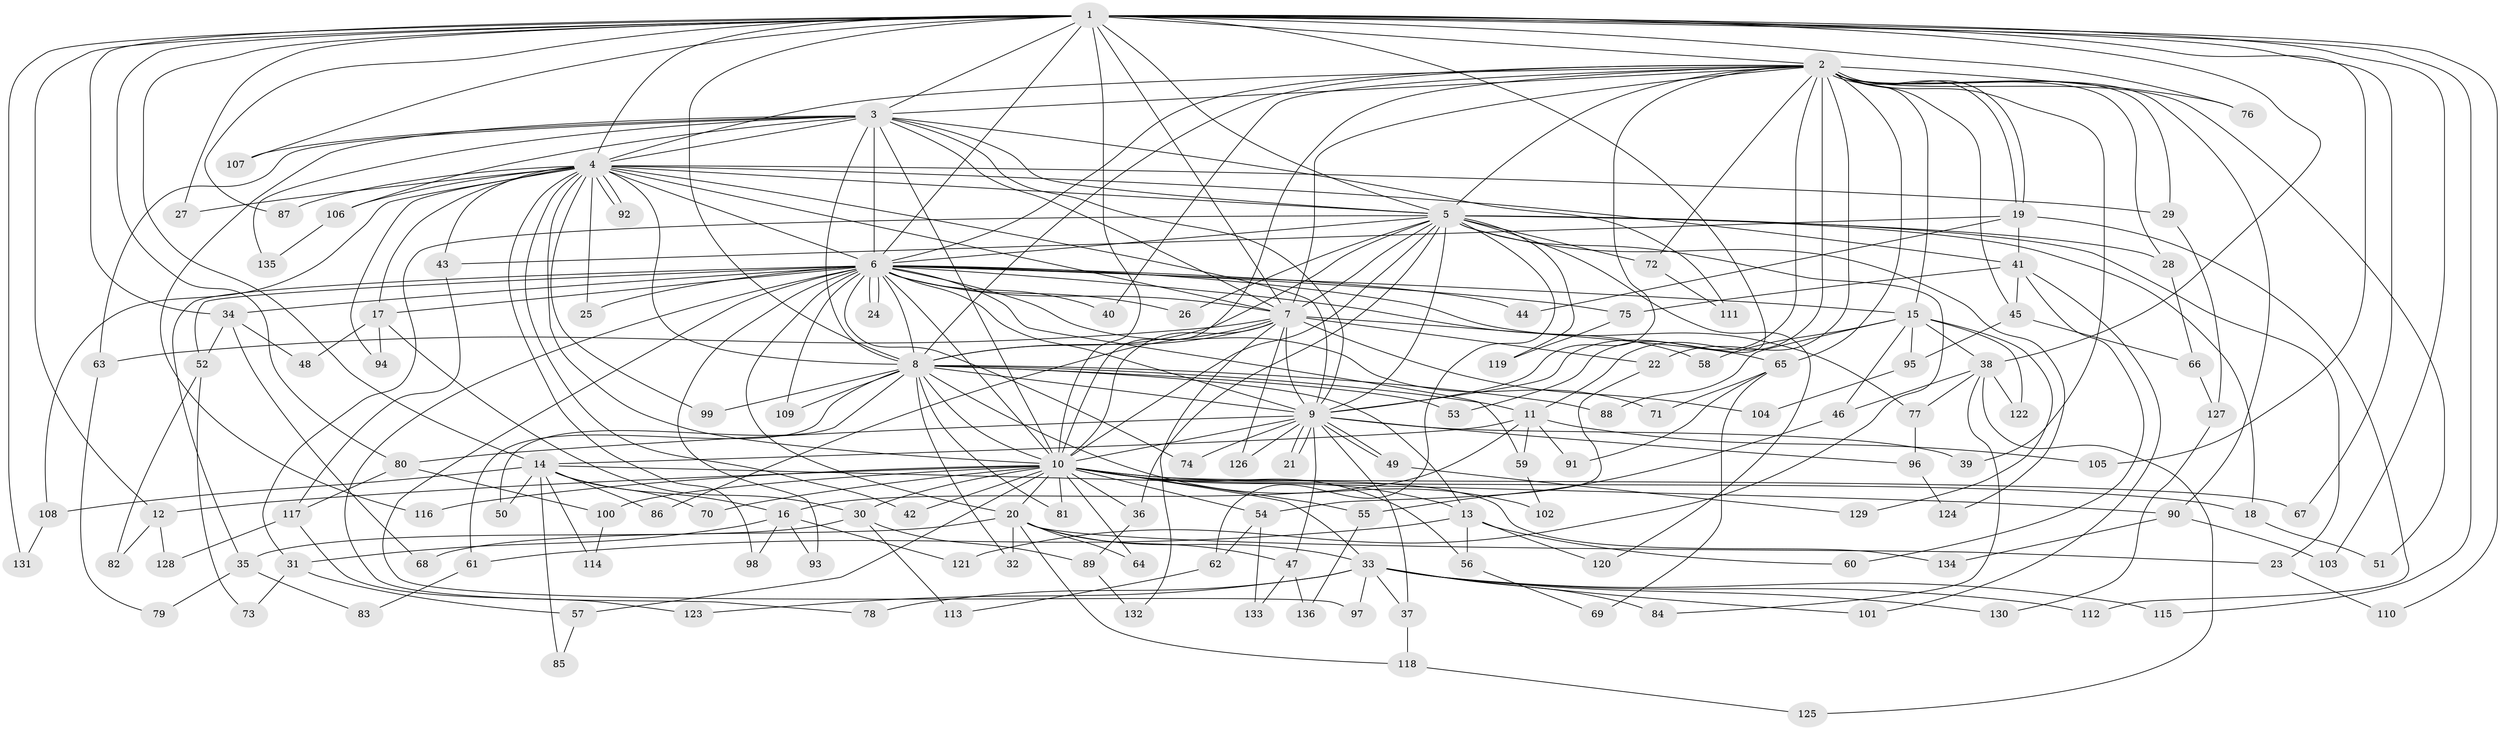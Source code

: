 // coarse degree distribution, {23: 0.01904761904761905, 27: 0.009523809523809525, 14: 0.01904761904761905, 21: 0.009523809523809525, 29: 0.009523809523809525, 16: 0.009523809523809525, 20: 0.009523809523809525, 18: 0.009523809523809525, 26: 0.009523809523809525, 4: 0.0761904761904762, 6: 0.02857142857142857, 12: 0.009523809523809525, 5: 0.06666666666666667, 3: 0.2, 9: 0.009523809523809525, 2: 0.4857142857142857, 11: 0.009523809523809525, 1: 0.009523809523809525}
// Generated by graph-tools (version 1.1) at 2025/23/03/03/25 07:23:44]
// undirected, 136 vertices, 297 edges
graph export_dot {
graph [start="1"]
  node [color=gray90,style=filled];
  1;
  2;
  3;
  4;
  5;
  6;
  7;
  8;
  9;
  10;
  11;
  12;
  13;
  14;
  15;
  16;
  17;
  18;
  19;
  20;
  21;
  22;
  23;
  24;
  25;
  26;
  27;
  28;
  29;
  30;
  31;
  32;
  33;
  34;
  35;
  36;
  37;
  38;
  39;
  40;
  41;
  42;
  43;
  44;
  45;
  46;
  47;
  48;
  49;
  50;
  51;
  52;
  53;
  54;
  55;
  56;
  57;
  58;
  59;
  60;
  61;
  62;
  63;
  64;
  65;
  66;
  67;
  68;
  69;
  70;
  71;
  72;
  73;
  74;
  75;
  76;
  77;
  78;
  79;
  80;
  81;
  82;
  83;
  84;
  85;
  86;
  87;
  88;
  89;
  90;
  91;
  92;
  93;
  94;
  95;
  96;
  97;
  98;
  99;
  100;
  101;
  102;
  103;
  104;
  105;
  106;
  107;
  108;
  109;
  110;
  111;
  112;
  113;
  114;
  115;
  116;
  117;
  118;
  119;
  120;
  121;
  122;
  123;
  124;
  125;
  126;
  127;
  128;
  129;
  130;
  131;
  132;
  133;
  134;
  135;
  136;
  1 -- 2;
  1 -- 3;
  1 -- 4;
  1 -- 5;
  1 -- 6;
  1 -- 7;
  1 -- 8;
  1 -- 9;
  1 -- 10;
  1 -- 12;
  1 -- 14;
  1 -- 27;
  1 -- 34;
  1 -- 38;
  1 -- 67;
  1 -- 76;
  1 -- 80;
  1 -- 87;
  1 -- 103;
  1 -- 105;
  1 -- 107;
  1 -- 110;
  1 -- 115;
  1 -- 131;
  2 -- 3;
  2 -- 4;
  2 -- 5;
  2 -- 6;
  2 -- 7;
  2 -- 8;
  2 -- 9;
  2 -- 10;
  2 -- 11;
  2 -- 15;
  2 -- 19;
  2 -- 19;
  2 -- 22;
  2 -- 28;
  2 -- 29;
  2 -- 39;
  2 -- 40;
  2 -- 45;
  2 -- 51;
  2 -- 53;
  2 -- 65;
  2 -- 72;
  2 -- 76;
  2 -- 90;
  3 -- 4;
  3 -- 5;
  3 -- 6;
  3 -- 7;
  3 -- 8;
  3 -- 9;
  3 -- 10;
  3 -- 63;
  3 -- 106;
  3 -- 107;
  3 -- 111;
  3 -- 116;
  3 -- 135;
  4 -- 5;
  4 -- 6;
  4 -- 7;
  4 -- 8;
  4 -- 9;
  4 -- 10;
  4 -- 17;
  4 -- 25;
  4 -- 27;
  4 -- 29;
  4 -- 41;
  4 -- 42;
  4 -- 43;
  4 -- 87;
  4 -- 92;
  4 -- 92;
  4 -- 94;
  4 -- 98;
  4 -- 99;
  4 -- 106;
  4 -- 108;
  5 -- 6;
  5 -- 7;
  5 -- 8;
  5 -- 9;
  5 -- 10;
  5 -- 18;
  5 -- 23;
  5 -- 26;
  5 -- 28;
  5 -- 31;
  5 -- 36;
  5 -- 62;
  5 -- 72;
  5 -- 119;
  5 -- 120;
  5 -- 121;
  5 -- 124;
  6 -- 7;
  6 -- 8;
  6 -- 9;
  6 -- 10;
  6 -- 15;
  6 -- 17;
  6 -- 20;
  6 -- 24;
  6 -- 24;
  6 -- 25;
  6 -- 26;
  6 -- 34;
  6 -- 35;
  6 -- 40;
  6 -- 44;
  6 -- 52;
  6 -- 58;
  6 -- 59;
  6 -- 71;
  6 -- 74;
  6 -- 75;
  6 -- 77;
  6 -- 78;
  6 -- 93;
  6 -- 97;
  6 -- 109;
  7 -- 8;
  7 -- 9;
  7 -- 10;
  7 -- 22;
  7 -- 63;
  7 -- 65;
  7 -- 86;
  7 -- 104;
  7 -- 126;
  7 -- 132;
  8 -- 9;
  8 -- 10;
  8 -- 11;
  8 -- 13;
  8 -- 32;
  8 -- 50;
  8 -- 53;
  8 -- 61;
  8 -- 81;
  8 -- 88;
  8 -- 99;
  8 -- 102;
  8 -- 109;
  9 -- 10;
  9 -- 21;
  9 -- 21;
  9 -- 37;
  9 -- 39;
  9 -- 47;
  9 -- 49;
  9 -- 49;
  9 -- 74;
  9 -- 80;
  9 -- 96;
  9 -- 126;
  10 -- 12;
  10 -- 13;
  10 -- 18;
  10 -- 20;
  10 -- 30;
  10 -- 33;
  10 -- 36;
  10 -- 42;
  10 -- 54;
  10 -- 55;
  10 -- 56;
  10 -- 57;
  10 -- 64;
  10 -- 67;
  10 -- 70;
  10 -- 81;
  10 -- 100;
  10 -- 116;
  10 -- 134;
  11 -- 14;
  11 -- 16;
  11 -- 59;
  11 -- 91;
  11 -- 105;
  12 -- 82;
  12 -- 128;
  13 -- 56;
  13 -- 60;
  13 -- 61;
  13 -- 120;
  14 -- 16;
  14 -- 50;
  14 -- 70;
  14 -- 85;
  14 -- 86;
  14 -- 90;
  14 -- 108;
  14 -- 114;
  15 -- 38;
  15 -- 46;
  15 -- 58;
  15 -- 88;
  15 -- 95;
  15 -- 122;
  15 -- 129;
  16 -- 31;
  16 -- 93;
  16 -- 98;
  16 -- 121;
  17 -- 30;
  17 -- 48;
  17 -- 94;
  18 -- 51;
  19 -- 41;
  19 -- 43;
  19 -- 44;
  19 -- 112;
  20 -- 23;
  20 -- 32;
  20 -- 33;
  20 -- 47;
  20 -- 64;
  20 -- 68;
  20 -- 118;
  22 -- 54;
  23 -- 110;
  28 -- 66;
  29 -- 127;
  30 -- 35;
  30 -- 89;
  30 -- 113;
  31 -- 57;
  31 -- 73;
  33 -- 37;
  33 -- 78;
  33 -- 84;
  33 -- 97;
  33 -- 101;
  33 -- 112;
  33 -- 115;
  33 -- 123;
  33 -- 130;
  34 -- 48;
  34 -- 52;
  34 -- 68;
  35 -- 79;
  35 -- 83;
  36 -- 89;
  37 -- 118;
  38 -- 46;
  38 -- 77;
  38 -- 84;
  38 -- 122;
  38 -- 125;
  41 -- 45;
  41 -- 60;
  41 -- 75;
  41 -- 101;
  43 -- 117;
  45 -- 66;
  45 -- 95;
  46 -- 55;
  47 -- 133;
  47 -- 136;
  49 -- 129;
  52 -- 73;
  52 -- 82;
  54 -- 62;
  54 -- 133;
  55 -- 136;
  56 -- 69;
  57 -- 85;
  59 -- 102;
  61 -- 83;
  62 -- 113;
  63 -- 79;
  65 -- 69;
  65 -- 71;
  65 -- 91;
  66 -- 127;
  72 -- 111;
  75 -- 119;
  77 -- 96;
  80 -- 100;
  80 -- 117;
  89 -- 132;
  90 -- 103;
  90 -- 134;
  95 -- 104;
  96 -- 124;
  100 -- 114;
  106 -- 135;
  108 -- 131;
  117 -- 123;
  117 -- 128;
  118 -- 125;
  127 -- 130;
}
